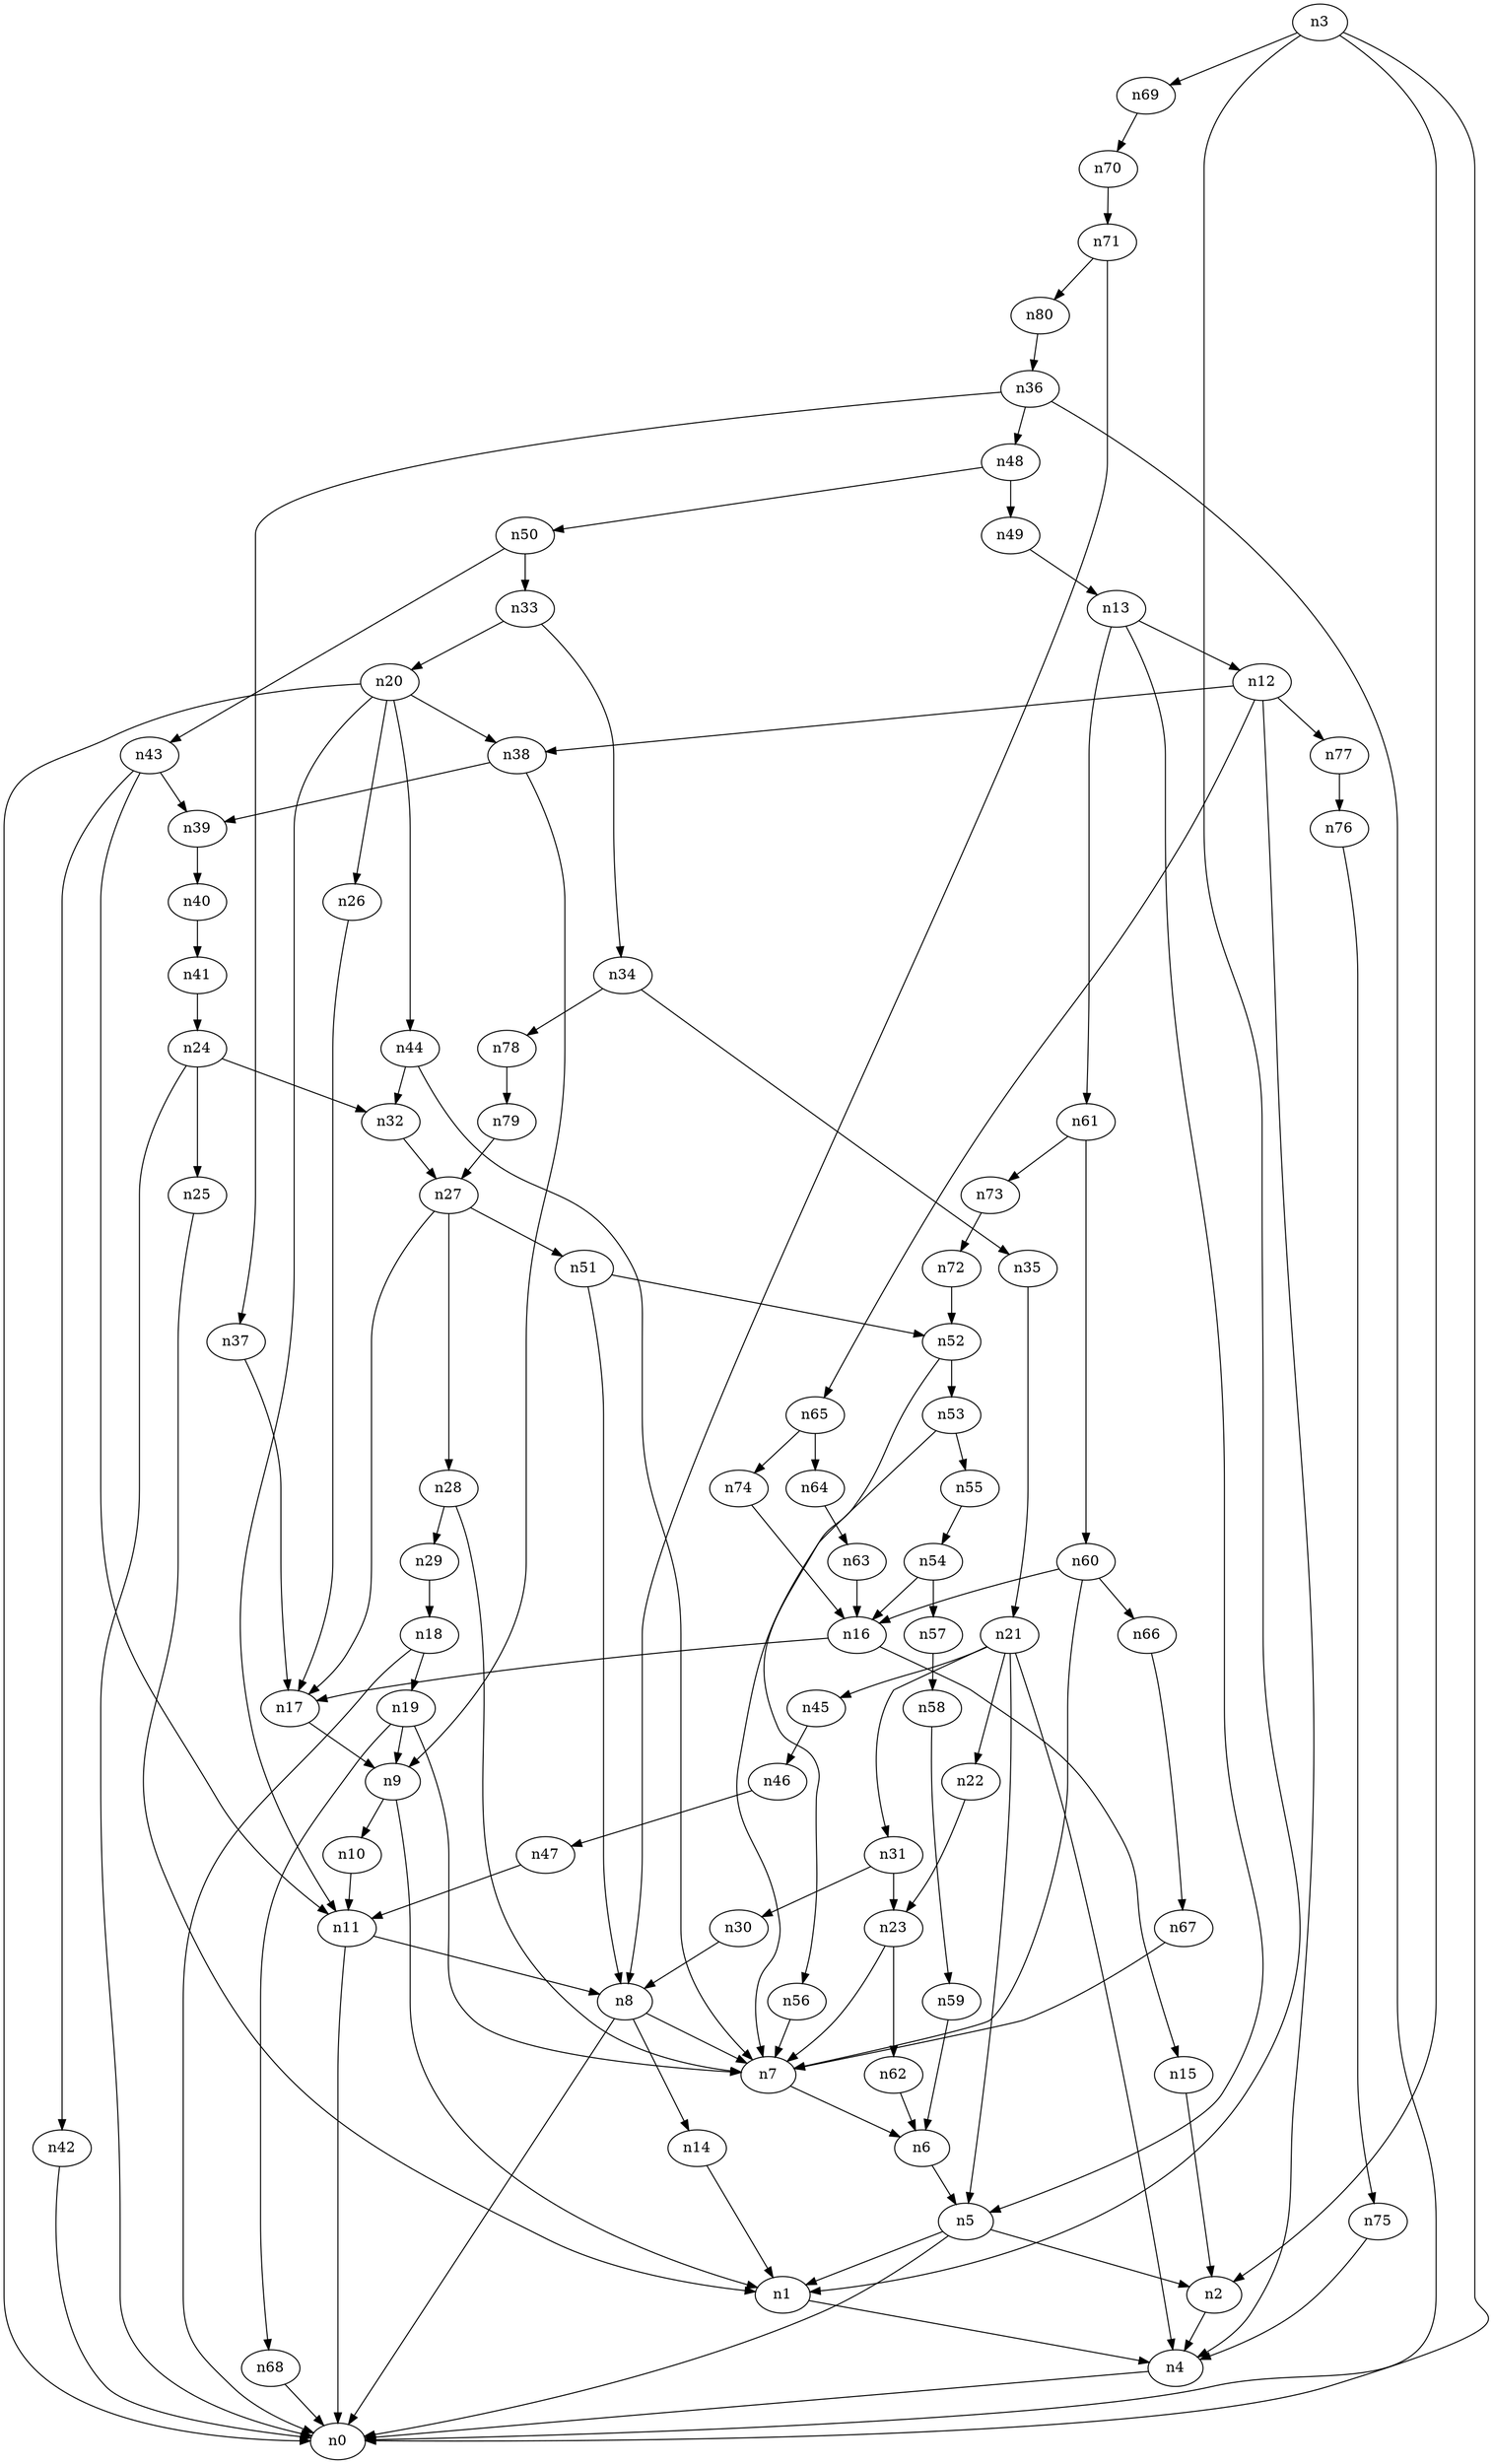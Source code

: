 digraph G {
	n1 -> n4	 [_graphml_id=e4];
	n2 -> n4	 [_graphml_id=e7];
	n3 -> n0	 [_graphml_id=e0];
	n3 -> n1	 [_graphml_id=e3];
	n3 -> n2	 [_graphml_id=e6];
	n3 -> n69	 [_graphml_id=e113];
	n4 -> n0	 [_graphml_id=e1];
	n5 -> n0	 [_graphml_id=e2];
	n5 -> n1	 [_graphml_id=e5];
	n5 -> n2	 [_graphml_id=e8];
	n6 -> n5	 [_graphml_id=e9];
	n7 -> n6	 [_graphml_id=e10];
	n8 -> n0	 [_graphml_id=e12];
	n8 -> n7	 [_graphml_id=e11];
	n8 -> n14	 [_graphml_id=e21];
	n9 -> n1	 [_graphml_id=e13];
	n9 -> n10	 [_graphml_id=e14];
	n10 -> n11	 [_graphml_id=e15];
	n11 -> n0	 [_graphml_id=e16];
	n11 -> n8	 [_graphml_id=e22];
	n12 -> n4	 [_graphml_id=e17];
	n12 -> n38	 [_graphml_id=e72];
	n12 -> n65	 [_graphml_id=e106];
	n12 -> n77	 [_graphml_id=e126];
	n13 -> n5	 [_graphml_id=e19];
	n13 -> n12	 [_graphml_id=e18];
	n13 -> n61	 [_graphml_id=e99];
	n14 -> n1	 [_graphml_id=e20];
	n15 -> n2	 [_graphml_id=e23];
	n16 -> n15	 [_graphml_id=e24];
	n16 -> n17	 [_graphml_id=e25];
	n17 -> n9	 [_graphml_id=e26];
	n18 -> n0	 [_graphml_id=e27];
	n18 -> n19	 [_graphml_id=e28];
	n19 -> n7	 [_graphml_id=e29];
	n19 -> n9	 [_graphml_id=e41];
	n19 -> n68	 [_graphml_id=e110];
	n20 -> n0	 [_graphml_id=e31];
	n20 -> n11	 [_graphml_id=e30];
	n20 -> n26	 [_graphml_id=e40];
	n20 -> n38	 [_graphml_id=e60];
	n20 -> n44	 [_graphml_id=e70];
	n21 -> n4	 [_graphml_id=e112];
	n21 -> n5	 [_graphml_id=e32];
	n21 -> n22	 [_graphml_id=e33];
	n21 -> n31	 [_graphml_id=e61];
	n21 -> n45	 [_graphml_id=e73];
	n22 -> n23	 [_graphml_id=e34];
	n23 -> n7	 [_graphml_id=e35];
	n23 -> n62	 [_graphml_id=e100];
	n24 -> n0	 [_graphml_id=e36];
	n24 -> n25	 [_graphml_id=e37];
	n24 -> n32	 [_graphml_id=e50];
	n25 -> n1	 [_graphml_id=e38];
	n26 -> n17	 [_graphml_id=e39];
	n27 -> n17	 [_graphml_id=e42];
	n27 -> n28	 [_graphml_id=e43];
	n27 -> n51	 [_graphml_id=e83];
	n28 -> n7	 [_graphml_id=e51];
	n28 -> n29	 [_graphml_id=e44];
	n29 -> n18	 [_graphml_id=e45];
	n30 -> n8	 [_graphml_id=e46];
	n31 -> n23	 [_graphml_id=e48];
	n31 -> n30	 [_graphml_id=e47];
	n32 -> n27	 [_graphml_id=e49];
	n33 -> n20	 [_graphml_id=e52];
	n33 -> n34	 [_graphml_id=e53];
	n34 -> n35	 [_graphml_id=e54];
	n34 -> n78	 [_graphml_id=e127];
	n35 -> n21	 [_graphml_id=e55];
	n36 -> n0	 [_graphml_id=e56];
	n36 -> n37	 [_graphml_id=e57];
	n36 -> n48	 [_graphml_id=e77];
	n37 -> n17	 [_graphml_id=e58];
	n38 -> n9	 [_graphml_id=e59];
	n38 -> n39	 [_graphml_id=e62];
	n39 -> n40	 [_graphml_id=e63];
	n40 -> n41	 [_graphml_id=e64];
	n41 -> n24	 [_graphml_id=e65];
	n42 -> n0	 [_graphml_id=e66];
	n43 -> n11	 [_graphml_id=e82];
	n43 -> n39	 [_graphml_id=e68];
	n43 -> n42	 [_graphml_id=e67];
	n44 -> n7	 [_graphml_id=e69];
	n44 -> n32	 [_graphml_id=e71];
	n45 -> n46	 [_graphml_id=e74];
	n46 -> n47	 [_graphml_id=e75];
	n47 -> n11	 [_graphml_id=e76];
	n48 -> n49	 [_graphml_id=e78];
	n48 -> n50	 [_graphml_id=e81];
	n49 -> n13	 [_graphml_id=e79];
	n50 -> n33	 [_graphml_id=e122];
	n50 -> n43	 [_graphml_id=e80];
	n51 -> n8	 [_graphml_id=e92];
	n51 -> n52	 [_graphml_id=e84];
	n52 -> n53	 [_graphml_id=e85];
	n52 -> n56	 [_graphml_id=e91];
	n53 -> n7	 [_graphml_id=e86];
	n53 -> n55	 [_graphml_id=e89];
	n54 -> n16	 [_graphml_id=e87];
	n54 -> n57	 [_graphml_id=e93];
	n55 -> n54	 [_graphml_id=e88];
	n56 -> n7	 [_graphml_id=e90];
	n57 -> n58	 [_graphml_id=e94];
	n58 -> n59	 [_graphml_id=e95];
	n59 -> n6	 [_graphml_id=e96];
	n60 -> n7	 [_graphml_id=e102];
	n60 -> n16	 [_graphml_id=e97];
	n60 -> n66	 [_graphml_id=e107];
	n61 -> n60	 [_graphml_id=e98];
	n61 -> n73	 [_graphml_id=e119];
	n62 -> n6	 [_graphml_id=e101];
	n63 -> n16	 [_graphml_id=e103];
	n64 -> n63	 [_graphml_id=e104];
	n65 -> n64	 [_graphml_id=e105];
	n65 -> n74	 [_graphml_id=e120];
	n66 -> n67	 [_graphml_id=e108];
	n67 -> n7	 [_graphml_id=e109];
	n68 -> n0	 [_graphml_id=e111];
	n69 -> n70	 [_graphml_id=e114];
	n70 -> n71	 [_graphml_id=e115];
	n71 -> n8	 [_graphml_id=e116];
	n71 -> n80	 [_graphml_id=e130];
	n72 -> n52	 [_graphml_id=e117];
	n73 -> n72	 [_graphml_id=e118];
	n74 -> n16	 [_graphml_id=e121];
	n75 -> n4	 [_graphml_id=e123];
	n76 -> n75	 [_graphml_id=e124];
	n77 -> n76	 [_graphml_id=e125];
	n78 -> n79	 [_graphml_id=e128];
	n79 -> n27	 [_graphml_id=e129];
	n80 -> n36	 [_graphml_id=e131];
}

